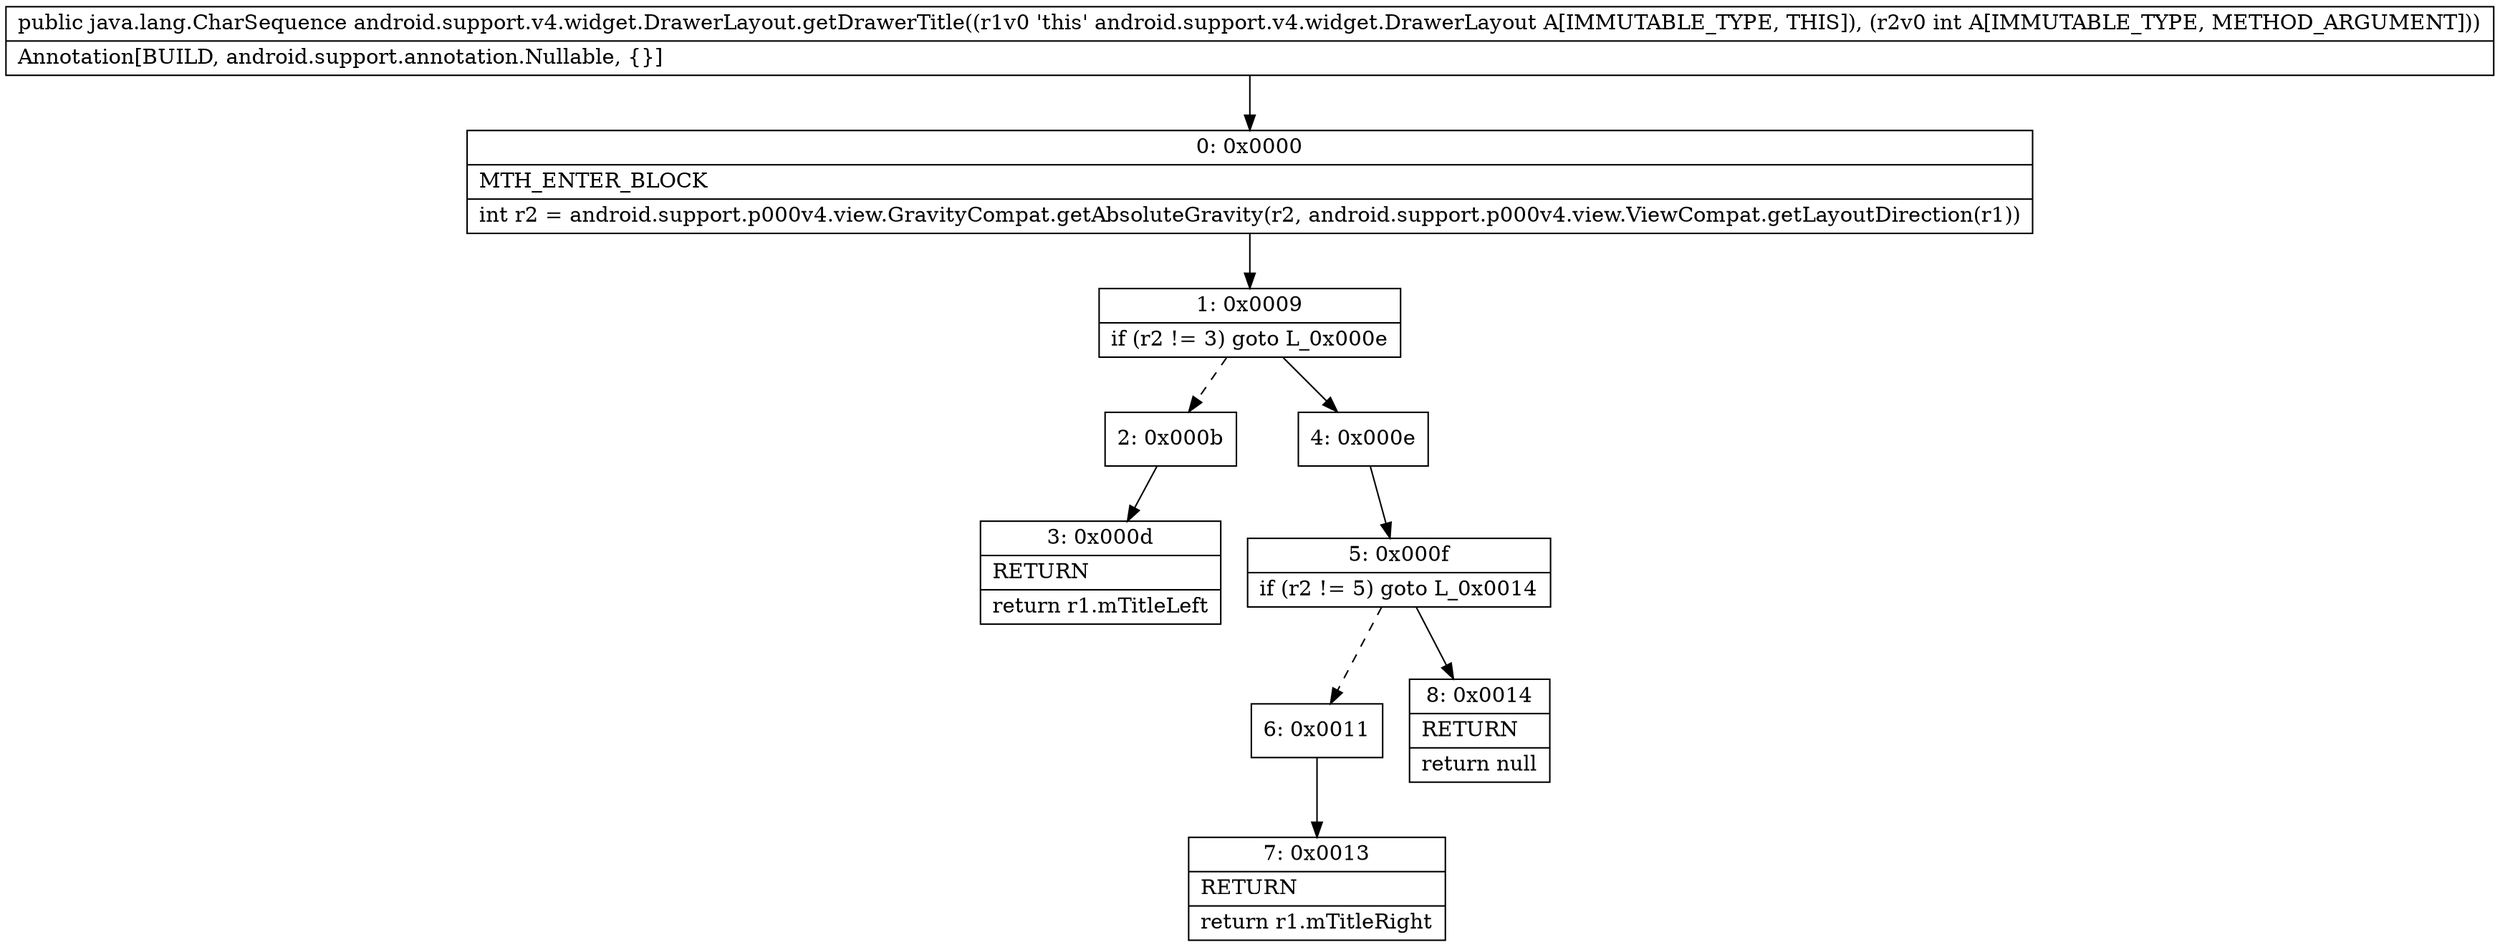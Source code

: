 digraph "CFG forandroid.support.v4.widget.DrawerLayout.getDrawerTitle(I)Ljava\/lang\/CharSequence;" {
Node_0 [shape=record,label="{0\:\ 0x0000|MTH_ENTER_BLOCK\l|int r2 = android.support.p000v4.view.GravityCompat.getAbsoluteGravity(r2, android.support.p000v4.view.ViewCompat.getLayoutDirection(r1))\l}"];
Node_1 [shape=record,label="{1\:\ 0x0009|if (r2 != 3) goto L_0x000e\l}"];
Node_2 [shape=record,label="{2\:\ 0x000b}"];
Node_3 [shape=record,label="{3\:\ 0x000d|RETURN\l|return r1.mTitleLeft\l}"];
Node_4 [shape=record,label="{4\:\ 0x000e}"];
Node_5 [shape=record,label="{5\:\ 0x000f|if (r2 != 5) goto L_0x0014\l}"];
Node_6 [shape=record,label="{6\:\ 0x0011}"];
Node_7 [shape=record,label="{7\:\ 0x0013|RETURN\l|return r1.mTitleRight\l}"];
Node_8 [shape=record,label="{8\:\ 0x0014|RETURN\l|return null\l}"];
MethodNode[shape=record,label="{public java.lang.CharSequence android.support.v4.widget.DrawerLayout.getDrawerTitle((r1v0 'this' android.support.v4.widget.DrawerLayout A[IMMUTABLE_TYPE, THIS]), (r2v0 int A[IMMUTABLE_TYPE, METHOD_ARGUMENT]))  | Annotation[BUILD, android.support.annotation.Nullable, \{\}]\l}"];
MethodNode -> Node_0;
Node_0 -> Node_1;
Node_1 -> Node_2[style=dashed];
Node_1 -> Node_4;
Node_2 -> Node_3;
Node_4 -> Node_5;
Node_5 -> Node_6[style=dashed];
Node_5 -> Node_8;
Node_6 -> Node_7;
}

